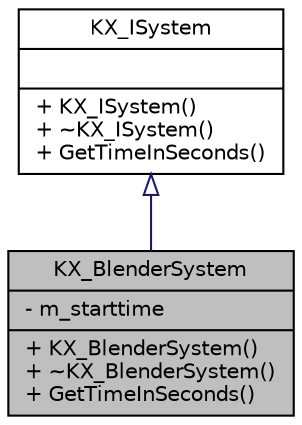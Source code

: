 digraph G
{
  edge [fontname="Helvetica",fontsize="10",labelfontname="Helvetica",labelfontsize="10"];
  node [fontname="Helvetica",fontsize="10",shape=record];
  Node1 [label="{KX_BlenderSystem\n|- m_starttime\l|+ KX_BlenderSystem()\l+ ~KX_BlenderSystem()\l+ GetTimeInSeconds()\l}",height=0.2,width=0.4,color="black", fillcolor="grey75", style="filled" fontcolor="black"];
  Node2 -> Node1 [dir=back,color="midnightblue",fontsize="10",style="solid",arrowtail="empty",fontname="Helvetica"];
  Node2 [label="{KX_ISystem\n||+ KX_ISystem()\l+ ~KX_ISystem()\l+ GetTimeInSeconds()\l}",height=0.2,width=0.4,color="black", fillcolor="white", style="filled",URL="$d9/d1b/classKX__ISystem.html"];
}
